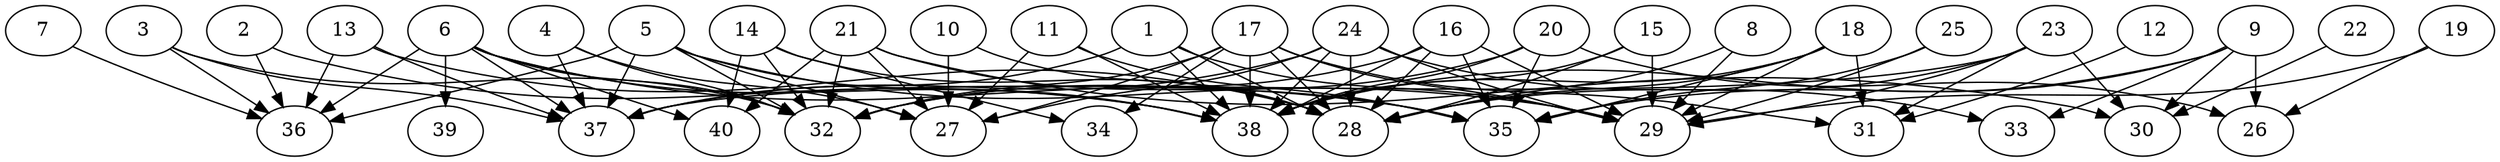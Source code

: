 // DAG automatically generated by daggen at Thu Oct  3 14:06:49 2019
// ./daggen --dot -n 40 --ccr 0.3 --fat 0.9 --regular 0.5 --density 0.5 --mindata 5242880 --maxdata 52428800 
digraph G {
  1 [size="142093653", alpha="0.17", expect_size="42628096"] 
  1 -> 28 [size ="42628096"]
  1 -> 29 [size ="42628096"]
  1 -> 37 [size ="42628096"]
  1 -> 38 [size ="42628096"]
  2 [size="50063360", alpha="0.09", expect_size="15019008"] 
  2 -> 36 [size ="15019008"]
  2 -> 38 [size ="15019008"]
  3 [size="157719893", alpha="0.17", expect_size="47315968"] 
  3 -> 32 [size ="47315968"]
  3 -> 36 [size ="47315968"]
  3 -> 37 [size ="47315968"]
  4 [size="65645227", alpha="0.19", expect_size="19693568"] 
  4 -> 27 [size ="19693568"]
  4 -> 32 [size ="19693568"]
  4 -> 37 [size ="19693568"]
  5 [size="144667307", alpha="0.13", expect_size="43400192"] 
  5 -> 27 [size ="43400192"]
  5 -> 29 [size ="43400192"]
  5 -> 32 [size ="43400192"]
  5 -> 36 [size ="43400192"]
  5 -> 37 [size ="43400192"]
  5 -> 38 [size ="43400192"]
  6 [size="41526613", alpha="0.16", expect_size="12457984"] 
  6 -> 32 [size ="12457984"]
  6 -> 35 [size ="12457984"]
  6 -> 36 [size ="12457984"]
  6 -> 37 [size ="12457984"]
  6 -> 38 [size ="12457984"]
  6 -> 39 [size ="12457984"]
  6 -> 40 [size ="12457984"]
  7 [size="24497493", alpha="0.08", expect_size="7349248"] 
  7 -> 36 [size ="7349248"]
  8 [size="91931307", alpha="0.08", expect_size="27579392"] 
  8 -> 28 [size ="27579392"]
  8 -> 29 [size ="27579392"]
  9 [size="135587840", alpha="0.19", expect_size="40676352"] 
  9 -> 26 [size ="40676352"]
  9 -> 30 [size ="40676352"]
  9 -> 33 [size ="40676352"]
  9 -> 35 [size ="40676352"]
  9 -> 38 [size ="40676352"]
  10 [size="118637227", alpha="0.08", expect_size="35591168"] 
  10 -> 27 [size ="35591168"]
  10 -> 28 [size ="35591168"]
  11 [size="80257707", alpha="0.18", expect_size="24077312"] 
  11 -> 27 [size ="24077312"]
  11 -> 35 [size ="24077312"]
  11 -> 38 [size ="24077312"]
  12 [size="60245333", alpha="0.10", expect_size="18073600"] 
  12 -> 31 [size ="18073600"]
  13 [size="130140160", alpha="0.15", expect_size="39042048"] 
  13 -> 28 [size ="39042048"]
  13 -> 36 [size ="39042048"]
  13 -> 37 [size ="39042048"]
  14 [size="107393707", alpha="0.04", expect_size="32218112"] 
  14 -> 28 [size ="32218112"]
  14 -> 32 [size ="32218112"]
  14 -> 34 [size ="32218112"]
  14 -> 40 [size ="32218112"]
  15 [size="100771840", alpha="0.13", expect_size="30231552"] 
  15 -> 28 [size ="30231552"]
  15 -> 29 [size ="30231552"]
  15 -> 38 [size ="30231552"]
  16 [size="44544000", alpha="0.10", expect_size="13363200"] 
  16 -> 28 [size ="13363200"]
  16 -> 29 [size ="13363200"]
  16 -> 32 [size ="13363200"]
  16 -> 35 [size ="13363200"]
  16 -> 38 [size ="13363200"]
  17 [size="172496213", alpha="0.05", expect_size="51748864"] 
  17 -> 27 [size ="51748864"]
  17 -> 28 [size ="51748864"]
  17 -> 29 [size ="51748864"]
  17 -> 31 [size ="51748864"]
  17 -> 32 [size ="51748864"]
  17 -> 34 [size ="51748864"]
  17 -> 38 [size ="51748864"]
  18 [size="78349653", alpha="0.19", expect_size="23504896"] 
  18 -> 28 [size ="23504896"]
  18 -> 29 [size ="23504896"]
  18 -> 31 [size ="23504896"]
  18 -> 35 [size ="23504896"]
  18 -> 38 [size ="23504896"]
  19 [size="141704533", alpha="0.20", expect_size="42511360"] 
  19 -> 26 [size ="42511360"]
  19 -> 29 [size ="42511360"]
  20 [size="134232747", alpha="0.05", expect_size="40269824"] 
  20 -> 26 [size ="40269824"]
  20 -> 32 [size ="40269824"]
  20 -> 35 [size ="40269824"]
  20 -> 38 [size ="40269824"]
  21 [size="38109867", alpha="0.07", expect_size="11432960"] 
  21 -> 27 [size ="11432960"]
  21 -> 30 [size ="11432960"]
  21 -> 32 [size ="11432960"]
  21 -> 35 [size ="11432960"]
  21 -> 40 [size ="11432960"]
  22 [size="25579520", alpha="0.12", expect_size="7673856"] 
  22 -> 30 [size ="7673856"]
  23 [size="107776000", alpha="0.16", expect_size="32332800"] 
  23 -> 28 [size ="32332800"]
  23 -> 29 [size ="32332800"]
  23 -> 30 [size ="32332800"]
  23 -> 31 [size ="32332800"]
  23 -> 37 [size ="32332800"]
  24 [size="69713920", alpha="0.05", expect_size="20914176"] 
  24 -> 27 [size ="20914176"]
  24 -> 28 [size ="20914176"]
  24 -> 29 [size ="20914176"]
  24 -> 33 [size ="20914176"]
  24 -> 37 [size ="20914176"]
  24 -> 38 [size ="20914176"]
  25 [size="102266880", alpha="0.11", expect_size="30680064"] 
  25 -> 29 [size ="30680064"]
  25 -> 35 [size ="30680064"]
  26 [size="47909547", alpha="0.20", expect_size="14372864"] 
  27 [size="123306667", alpha="0.09", expect_size="36992000"] 
  28 [size="160317440", alpha="0.08", expect_size="48095232"] 
  29 [size="154968747", alpha="0.02", expect_size="46490624"] 
  30 [size="154368000", alpha="0.09", expect_size="46310400"] 
  31 [size="40004267", alpha="0.04", expect_size="12001280"] 
  32 [size="93781333", alpha="0.05", expect_size="28134400"] 
  33 [size="33720320", alpha="0.19", expect_size="10116096"] 
  34 [size="157351253", alpha="0.05", expect_size="47205376"] 
  35 [size="40987307", alpha="0.02", expect_size="12296192"] 
  36 [size="126395733", alpha="0.02", expect_size="37918720"] 
  37 [size="123050667", alpha="0.02", expect_size="36915200"] 
  38 [size="37973333", alpha="0.10", expect_size="11392000"] 
  39 [size="102912000", alpha="0.13", expect_size="30873600"] 
  40 [size="121408853", alpha="0.12", expect_size="36422656"] 
}
